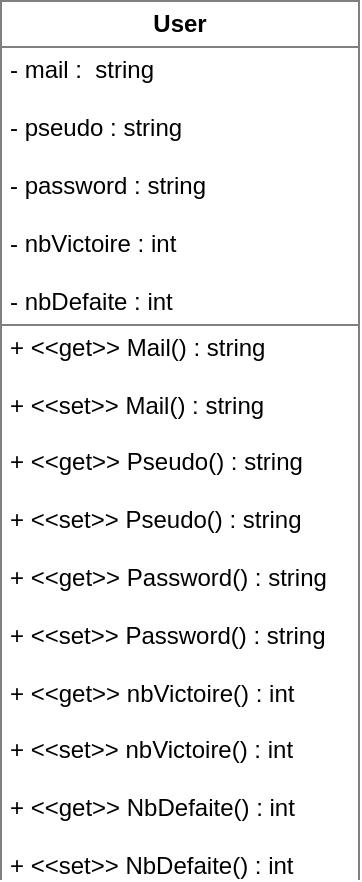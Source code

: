 <mxfile version="12.4.2" type="device" pages="1"><diagram id="nGlcPvu9zHlh1uvS1v9k" name="Page-1"><mxGraphModel dx="848" dy="2006" grid="1" gridSize="10" guides="1" tooltips="1" connect="1" arrows="1" fold="1" page="1" pageScale="1" pageWidth="827" pageHeight="1169" math="0" shadow="0"><root><mxCell id="0"/><mxCell id="1" parent="0"/><mxCell id="RUZhnfFdrpXetEo5rLFW-1" value="&lt;table border=&quot;1&quot; width=&quot;100%&quot; cellpadding=&quot;4&quot; style=&quot;width: 100% ; height: 100% ; border-collapse: collapse&quot;&gt;&lt;tbody&gt;&lt;tr&gt;&lt;th align=&quot;center&quot;&gt;User&lt;/th&gt;&lt;/tr&gt;&lt;tr&gt;&lt;td&gt;- mail :&amp;nbsp; string&lt;br&gt;&lt;br&gt;- pseudo : string&lt;br&gt;&amp;nbsp;&lt;br&gt;- password : string&lt;br&gt;&lt;br&gt;- nbVictoire : int&lt;br&gt;&lt;br&gt;- nbDefaite : int&lt;/td&gt;&lt;/tr&gt;&lt;tr&gt;&lt;td&gt;+ &amp;lt;&amp;lt;get&amp;gt;&amp;gt; Mail() : string&lt;br&gt;&lt;br&gt;+ &amp;lt;&amp;lt;set&amp;gt;&amp;gt; Mail() : string&lt;br&gt;&lt;br&gt;+ &amp;lt;&amp;lt;get&amp;gt;&amp;gt; Pseudo() : string&lt;br&gt;&lt;br&gt;+ &amp;lt;&amp;lt;set&amp;gt;&amp;gt; Pseudo() : string&lt;br&gt;&lt;br&gt;+ &amp;lt;&amp;lt;get&amp;gt;&amp;gt; Password() : string&lt;br&gt;&lt;br&gt;+ &amp;lt;&amp;lt;set&amp;gt;&amp;gt; Password() : string&lt;br&gt;&lt;br&gt;+ &amp;lt;&amp;lt;get&amp;gt;&amp;gt; nbVictoire() : int&lt;br&gt;&lt;br&gt;+ &amp;lt;&amp;lt;set&amp;gt;&amp;gt; nbVictoire() : int&lt;br&gt;&lt;br&gt;+ &amp;lt;&amp;lt;get&amp;gt;&amp;gt; NbDefaite() : int&lt;br&gt;&lt;br&gt;+ &amp;lt;&amp;lt;set&amp;gt;&amp;gt; NbDefaite() : int&lt;br&gt;&lt;/td&gt;&lt;/tr&gt;&lt;/tbody&gt;&lt;/table&gt;" style="text;html=1;strokeColor=none;fillColor=none;overflow=fill;" vertex="1" parent="1"><mxGeometry x="230" y="-490" width="180" height="440" as="geometry"/></mxCell></root></mxGraphModel></diagram></mxfile>